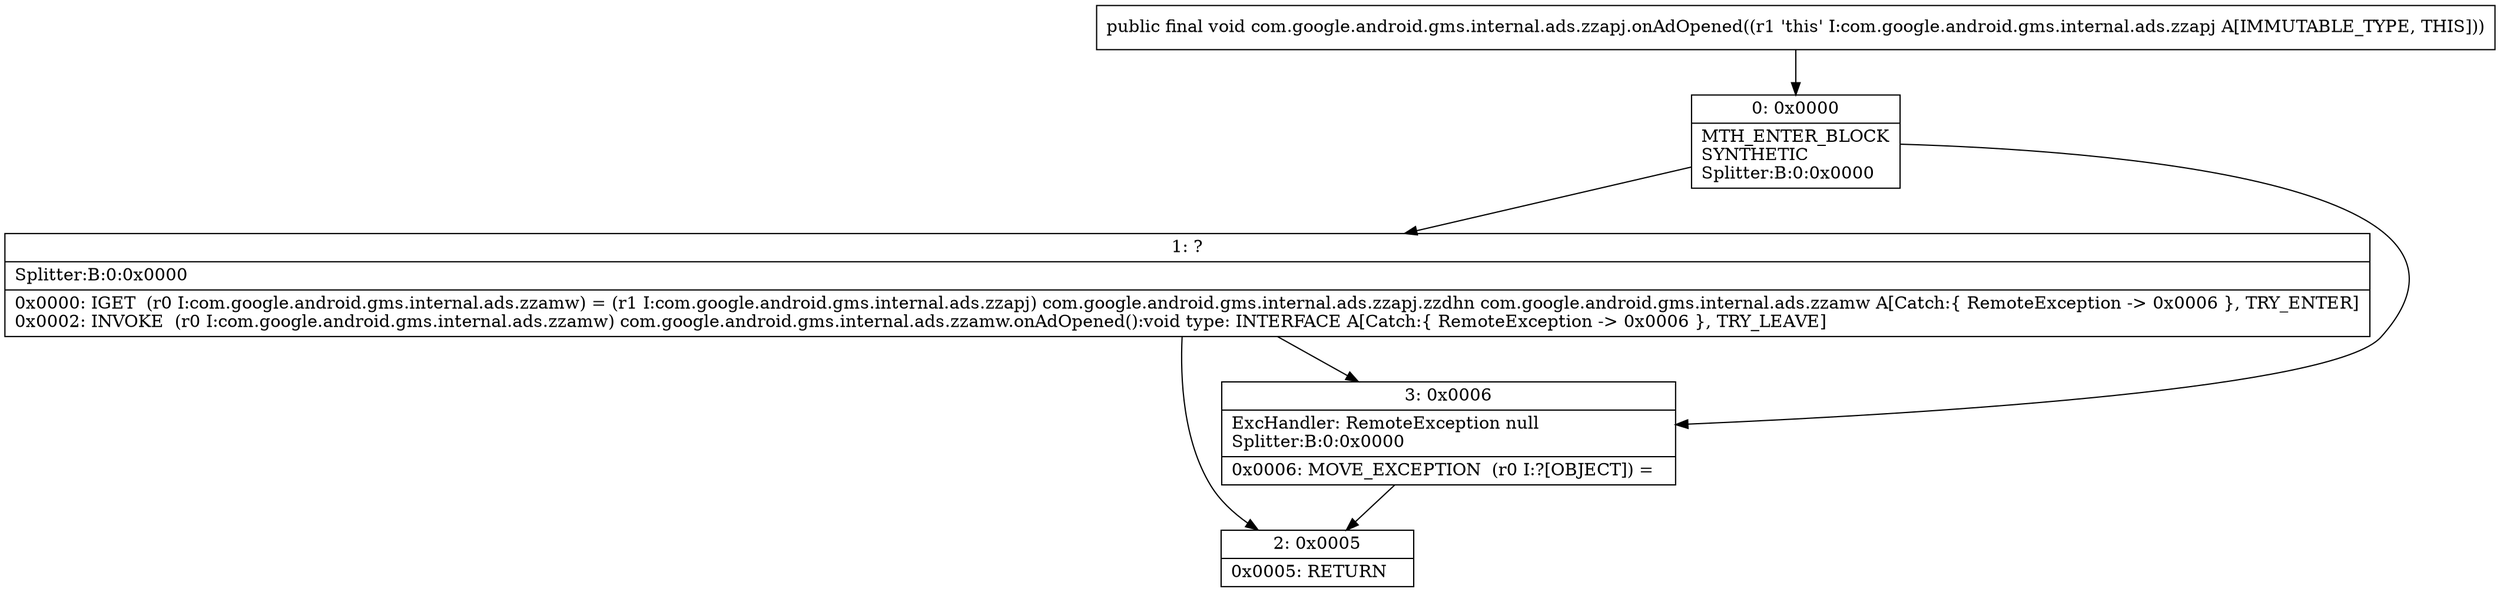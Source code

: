 digraph "CFG forcom.google.android.gms.internal.ads.zzapj.onAdOpened()V" {
Node_0 [shape=record,label="{0\:\ 0x0000|MTH_ENTER_BLOCK\lSYNTHETIC\lSplitter:B:0:0x0000\l}"];
Node_1 [shape=record,label="{1\:\ ?|Splitter:B:0:0x0000\l|0x0000: IGET  (r0 I:com.google.android.gms.internal.ads.zzamw) = (r1 I:com.google.android.gms.internal.ads.zzapj) com.google.android.gms.internal.ads.zzapj.zzdhn com.google.android.gms.internal.ads.zzamw A[Catch:\{ RemoteException \-\> 0x0006 \}, TRY_ENTER]\l0x0002: INVOKE  (r0 I:com.google.android.gms.internal.ads.zzamw) com.google.android.gms.internal.ads.zzamw.onAdOpened():void type: INTERFACE A[Catch:\{ RemoteException \-\> 0x0006 \}, TRY_LEAVE]\l}"];
Node_2 [shape=record,label="{2\:\ 0x0005|0x0005: RETURN   \l}"];
Node_3 [shape=record,label="{3\:\ 0x0006|ExcHandler: RemoteException null\lSplitter:B:0:0x0000\l|0x0006: MOVE_EXCEPTION  (r0 I:?[OBJECT]) =  \l}"];
MethodNode[shape=record,label="{public final void com.google.android.gms.internal.ads.zzapj.onAdOpened((r1 'this' I:com.google.android.gms.internal.ads.zzapj A[IMMUTABLE_TYPE, THIS])) }"];
MethodNode -> Node_0;
Node_0 -> Node_1;
Node_0 -> Node_3;
Node_1 -> Node_2;
Node_1 -> Node_3;
Node_3 -> Node_2;
}

